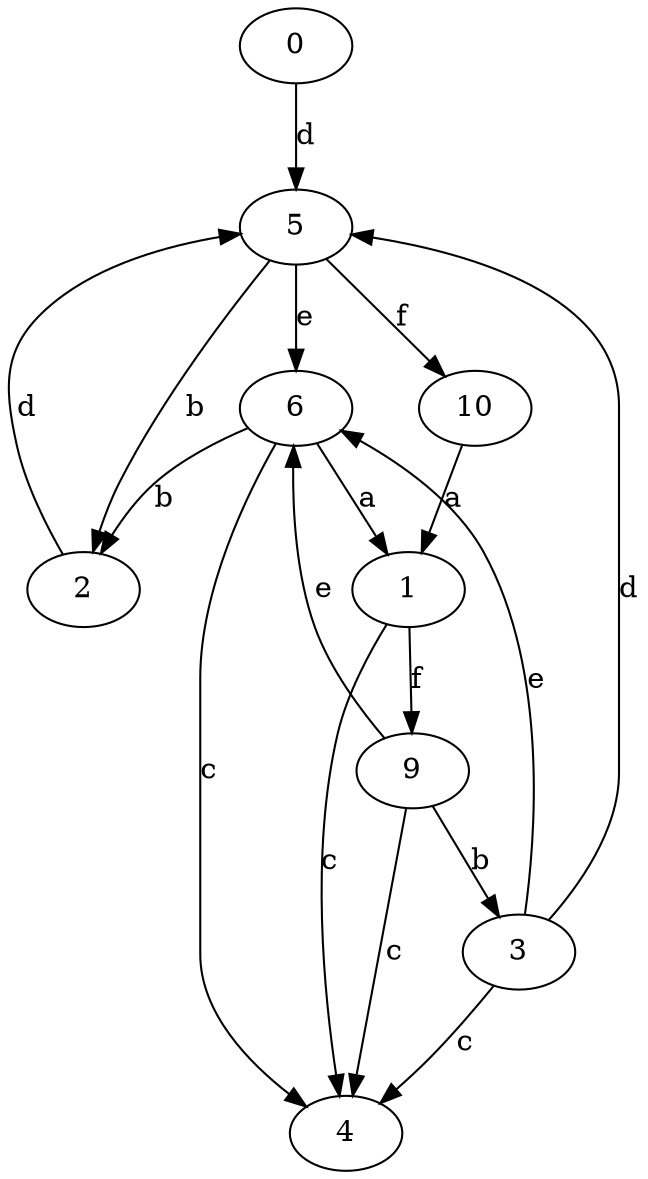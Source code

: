 strict digraph  {
0;
1;
2;
3;
4;
5;
6;
9;
10;
0 -> 5  [label=d];
1 -> 4  [label=c];
1 -> 9  [label=f];
2 -> 5  [label=d];
3 -> 4  [label=c];
3 -> 5  [label=d];
3 -> 6  [label=e];
5 -> 2  [label=b];
5 -> 6  [label=e];
5 -> 10  [label=f];
6 -> 1  [label=a];
6 -> 2  [label=b];
6 -> 4  [label=c];
9 -> 3  [label=b];
9 -> 4  [label=c];
9 -> 6  [label=e];
10 -> 1  [label=a];
}
